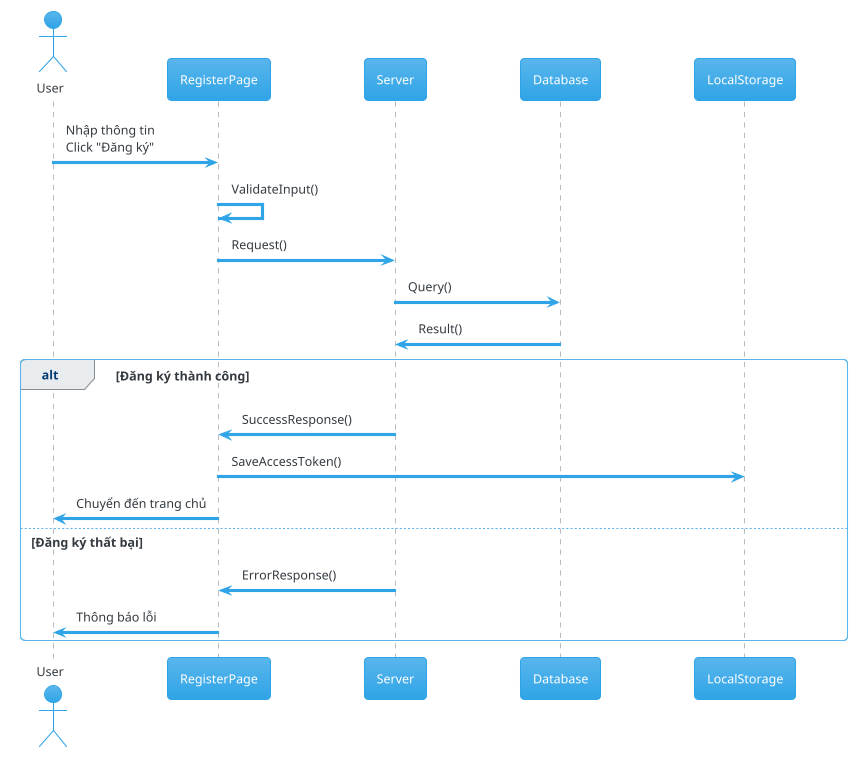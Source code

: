 @startuml 02_register
!theme cerulean

actor       User       as u
participant RegisterPage as lp
participant Server as s
participant Database as d
participant LocalStorage as ls

u   -> lp: Nhập thông tin\nClick "Đăng ký"
lp  -> lp: ValidateInput()

lp  -> s: Request()
s   -> d: Query()
d   -> s: Result()

alt Đăng ký thành công
  s   -> lp: SuccessResponse()
  lp  -> ls: SaveAccessToken()
  lp  -> u: Chuyển đến trang chủ
else Đăng ký thất bại
  s   -> lp: ErrorResponse()
  lp  -> u: Thông báo lỗi
end

@enduml
